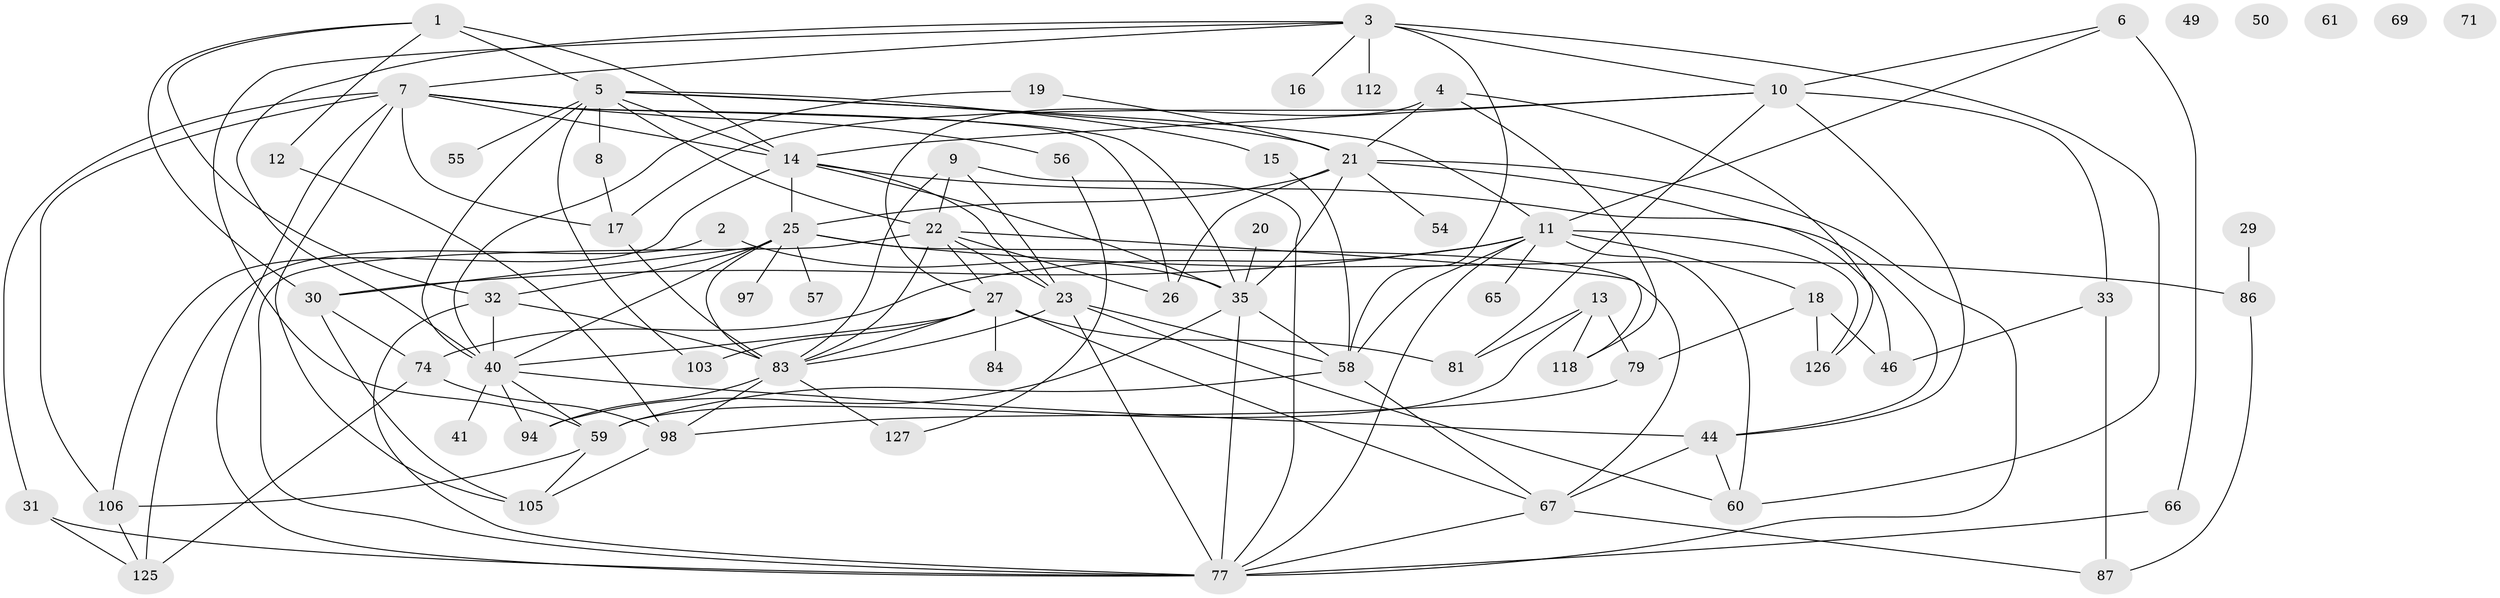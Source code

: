 // original degree distribution, {4: 0.18439716312056736, 2: 0.2553191489361702, 3: 0.2127659574468085, 1: 0.1276595744680851, 5: 0.0851063829787234, 6: 0.07092198581560284, 0: 0.03546099290780142, 9: 0.0070921985815602835, 8: 0.014184397163120567, 7: 0.0070921985815602835}
// Generated by graph-tools (version 1.1) at 2025/13/03/09/25 04:13:05]
// undirected, 70 vertices, 142 edges
graph export_dot {
graph [start="1"]
  node [color=gray90,style=filled];
  1 [super="+121"];
  2 [super="+45"];
  3 [super="+117+139+114"];
  4 [super="+34+70"];
  5 [super="+42"];
  6 [super="+52+37"];
  7 [super="+100+28"];
  8 [super="+39"];
  9;
  10 [super="+36+108"];
  11 [super="+107+104"];
  12 [super="+88"];
  13 [super="+76"];
  14 [super="+93"];
  15;
  16;
  17;
  18 [super="+43+82"];
  19 [super="+110"];
  20;
  21 [super="+92"];
  22 [super="+91+24+72"];
  23 [super="+135+63"];
  25 [super="+48+78"];
  26;
  27 [super="+90+38"];
  29;
  30 [super="+68"];
  31 [super="+85"];
  32 [super="+75"];
  33;
  35 [super="+80+62"];
  40 [super="+89+116"];
  41;
  44 [super="+99+64"];
  46 [super="+96"];
  49;
  50;
  54;
  55;
  56 [super="+122"];
  57;
  58 [super="+124"];
  59 [super="+129"];
  60 [super="+115"];
  61;
  65;
  66;
  67 [super="+113"];
  69;
  71;
  74 [super="+119"];
  77 [super="+109"];
  79 [super="+128"];
  81;
  83 [super="+130"];
  84;
  86;
  87 [super="+95"];
  94;
  97;
  98;
  103;
  105 [super="+132"];
  106;
  112;
  118;
  125 [super="+133"];
  126;
  127;
  1 -- 14;
  1 -- 30;
  1 -- 5 [weight=2];
  1 -- 32;
  1 -- 12;
  2 -- 35;
  2 -- 125;
  3 -- 112;
  3 -- 16;
  3 -- 58;
  3 -- 59;
  3 -- 60;
  3 -- 10 [weight=2];
  3 -- 40;
  3 -- 7;
  4 -- 126;
  4 -- 118;
  4 -- 21;
  4 -- 27;
  5 -- 21;
  5 -- 103;
  5 -- 8;
  5 -- 11;
  5 -- 15;
  5 -- 22;
  5 -- 55;
  5 -- 14;
  5 -- 40;
  6 -- 11;
  6 -- 66;
  6 -- 10;
  7 -- 106;
  7 -- 56;
  7 -- 35;
  7 -- 105;
  7 -- 77;
  7 -- 14;
  7 -- 17;
  7 -- 26;
  7 -- 31 [weight=2];
  8 -- 17;
  9 -- 23;
  9 -- 83;
  9 -- 22;
  9 -- 77;
  10 -- 17;
  10 -- 33;
  10 -- 81;
  10 -- 14;
  10 -- 44;
  11 -- 30;
  11 -- 58 [weight=2];
  11 -- 65;
  11 -- 18;
  11 -- 74;
  11 -- 60;
  11 -- 126;
  11 -- 77;
  12 -- 98;
  13 -- 79;
  13 -- 81;
  13 -- 59;
  13 -- 118;
  14 -- 23;
  14 -- 25;
  14 -- 106;
  14 -- 46;
  14 -- 35;
  15 -- 58;
  17 -- 83;
  18 -- 46;
  18 -- 79;
  18 -- 126;
  19 -- 40;
  19 -- 21;
  20 -- 35;
  21 -- 54;
  21 -- 26;
  21 -- 25;
  21 -- 35;
  21 -- 44;
  21 -- 77;
  22 -- 83;
  22 -- 27;
  22 -- 26;
  22 -- 118;
  22 -- 23;
  22 -- 77;
  23 -- 83;
  23 -- 58 [weight=2];
  23 -- 60;
  23 -- 77;
  25 -- 97;
  25 -- 40;
  25 -- 32;
  25 -- 86;
  25 -- 57;
  25 -- 83;
  25 -- 67;
  25 -- 30;
  27 -- 67;
  27 -- 84;
  27 -- 81;
  27 -- 83;
  27 -- 103;
  27 -- 40;
  29 -- 86;
  30 -- 105;
  30 -- 74;
  31 -- 125;
  31 -- 77;
  32 -- 83;
  32 -- 40;
  32 -- 77;
  33 -- 87;
  33 -- 46;
  35 -- 94;
  35 -- 58;
  35 -- 77;
  40 -- 44;
  40 -- 41;
  40 -- 59;
  40 -- 94;
  44 -- 67;
  44 -- 60;
  56 -- 127;
  58 -- 59;
  58 -- 67;
  59 -- 106;
  59 -- 105;
  66 -- 77;
  67 -- 77;
  67 -- 87;
  74 -- 125;
  74 -- 98;
  79 -- 98;
  83 -- 127;
  83 -- 98;
  83 -- 94;
  86 -- 87;
  98 -- 105;
  106 -- 125;
}
